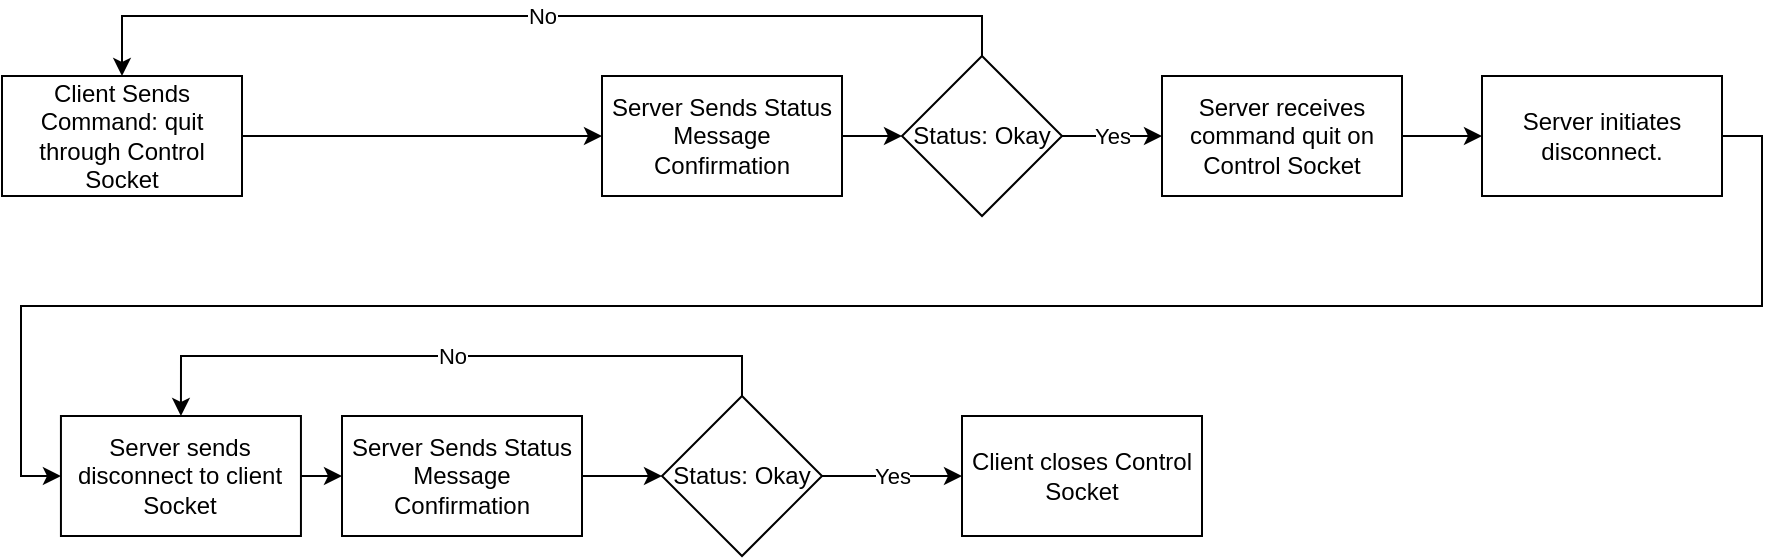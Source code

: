 <mxfile version="14.4.2" type="device"><diagram id="VicCjP9C5z60h8NR6XWv" name="Page-1"><mxGraphModel dx="1146" dy="594" grid="1" gridSize="10" guides="1" tooltips="1" connect="1" arrows="1" fold="1" page="1" pageScale="1" pageWidth="850" pageHeight="1100" math="0" shadow="0"><root><mxCell id="0"/><mxCell id="1" parent="0"/><mxCell id="uwPoR_n0p5myCNU0cdYA-2" style="edgeStyle=orthogonalEdgeStyle;rounded=0;orthogonalLoop=1;jettySize=auto;html=1;exitX=1;exitY=0.5;exitDx=0;exitDy=0;entryX=0;entryY=0.5;entryDx=0;entryDy=0;" parent="1" source="uwPoR_n0p5myCNU0cdYA-1" target="LuX14WJhDEVIaE0U8DrI-2" edge="1"><mxGeometry relative="1" as="geometry"><mxPoint x="500" y="169.793" as="targetPoint"/></mxGeometry></mxCell><mxCell id="uwPoR_n0p5myCNU0cdYA-1" value="Client Sends Command: quit through Control Socket" style="rounded=0;whiteSpace=wrap;html=1;" parent="1" vertex="1"><mxGeometry x="40" y="140" width="120" height="60" as="geometry"/></mxCell><mxCell id="uwPoR_n0p5myCNU0cdYA-4" style="edgeStyle=orthogonalEdgeStyle;rounded=0;orthogonalLoop=1;jettySize=auto;html=1;exitX=1;exitY=0.5;exitDx=0;exitDy=0;entryX=0;entryY=0.5;entryDx=0;entryDy=0;" parent="1" source="uwPoR_n0p5myCNU0cdYA-3" target="uwPoR_n0p5myCNU0cdYA-16" edge="1"><mxGeometry relative="1" as="geometry"><mxPoint x="1080" y="100" as="targetPoint"/></mxGeometry></mxCell><mxCell id="uwPoR_n0p5myCNU0cdYA-3" value="Server receives command quit on Control Socket" style="rounded=0;whiteSpace=wrap;html=1;" parent="1" vertex="1"><mxGeometry x="620" y="140" width="120" height="60" as="geometry"/></mxCell><mxCell id="yCRRMd3wQmD3Tu8o_QKB-1" value="Yes" style="edgeStyle=orthogonalEdgeStyle;rounded=0;orthogonalLoop=1;jettySize=auto;html=1;exitX=1;exitY=0.5;exitDx=0;exitDy=0;entryX=0;entryY=0.5;entryDx=0;entryDy=0;" parent="1" source="rqpiAxTSteAc_s92k7YW-1" target="rqpiAxTSteAc_s92k7YW-7" edge="1"><mxGeometry relative="1" as="geometry"><mxPoint x="510.53" y="340" as="targetPoint"/></mxGeometry></mxCell><mxCell id="uwPoR_n0p5myCNU0cdYA-5" value="Server sends disconnect to client Socket" style="rounded=0;whiteSpace=wrap;html=1;" parent="1" vertex="1"><mxGeometry x="69.47" y="310" width="120" height="60" as="geometry"/></mxCell><mxCell id="uwPoR_n0p5myCNU0cdYA-17" style="edgeStyle=orthogonalEdgeStyle;rounded=0;orthogonalLoop=1;jettySize=auto;html=1;exitX=1;exitY=0.5;exitDx=0;exitDy=0;entryX=0;entryY=0.5;entryDx=0;entryDy=0;" parent="1" source="uwPoR_n0p5myCNU0cdYA-16" target="uwPoR_n0p5myCNU0cdYA-5" edge="1"><mxGeometry relative="1" as="geometry"><mxPoint x="780" y="170" as="targetPoint"/></mxGeometry></mxCell><mxCell id="uwPoR_n0p5myCNU0cdYA-16" value="Server initiates disconnect." style="rounded=0;whiteSpace=wrap;html=1;" parent="1" vertex="1"><mxGeometry x="780" y="140" width="120" height="60" as="geometry"/></mxCell><mxCell id="LuX14WJhDEVIaE0U8DrI-3" value="Yes" style="edgeStyle=orthogonalEdgeStyle;rounded=0;orthogonalLoop=1;jettySize=auto;html=1;exitX=1;exitY=0.5;exitDx=0;exitDy=0;entryX=0;entryY=0.5;entryDx=0;entryDy=0;" parent="1" source="pnRsYCdoJdVrIQ0aqq4o-1" target="uwPoR_n0p5myCNU0cdYA-3" edge="1"><mxGeometry relative="1" as="geometry"/></mxCell><mxCell id="LuX14WJhDEVIaE0U8DrI-4" value="No" style="edgeStyle=orthogonalEdgeStyle;rounded=0;orthogonalLoop=1;jettySize=auto;html=1;exitX=0.5;exitY=0;exitDx=0;exitDy=0;entryX=0.5;entryY=0;entryDx=0;entryDy=0;" parent="1" source="pnRsYCdoJdVrIQ0aqq4o-1" target="uwPoR_n0p5myCNU0cdYA-1" edge="1"><mxGeometry relative="1" as="geometry"/></mxCell><mxCell id="pnRsYCdoJdVrIQ0aqq4o-1" value="Status: Okay" style="rhombus;whiteSpace=wrap;html=1;" parent="1" vertex="1"><mxGeometry x="490" y="130" width="80" height="80" as="geometry"/></mxCell><mxCell id="LuX14WJhDEVIaE0U8DrI-1" style="edgeStyle=orthogonalEdgeStyle;rounded=0;orthogonalLoop=1;jettySize=auto;html=1;exitX=1;exitY=0.5;exitDx=0;exitDy=0;entryX=0;entryY=0.5;entryDx=0;entryDy=0;" parent="1" source="LuX14WJhDEVIaE0U8DrI-2" target="pnRsYCdoJdVrIQ0aqq4o-1" edge="1"><mxGeometry relative="1" as="geometry"><mxPoint x="440" y="80" as="targetPoint"/></mxGeometry></mxCell><mxCell id="LuX14WJhDEVIaE0U8DrI-2" value="Server Sends Status Message Confirmation" style="rounded=0;whiteSpace=wrap;html=1;" parent="1" vertex="1"><mxGeometry x="340" y="140" width="120" height="60" as="geometry"/></mxCell><mxCell id="rqpiAxTSteAc_s92k7YW-5" value="No" style="edgeStyle=orthogonalEdgeStyle;rounded=0;orthogonalLoop=1;jettySize=auto;html=1;exitX=0.5;exitY=0;exitDx=0;exitDy=0;entryX=0.5;entryY=0;entryDx=0;entryDy=0;" parent="1" source="rqpiAxTSteAc_s92k7YW-1" target="uwPoR_n0p5myCNU0cdYA-5" edge="1"><mxGeometry relative="1" as="geometry"/></mxCell><mxCell id="rqpiAxTSteAc_s92k7YW-1" value="Status: Okay" style="rhombus;whiteSpace=wrap;html=1;" parent="1" vertex="1"><mxGeometry x="370" y="300" width="80" height="80" as="geometry"/></mxCell><mxCell id="rqpiAxTSteAc_s92k7YW-4" style="edgeStyle=orthogonalEdgeStyle;rounded=0;orthogonalLoop=1;jettySize=auto;html=1;exitX=1;exitY=0.5;exitDx=0;exitDy=0;entryX=0;entryY=0.5;entryDx=0;entryDy=0;" parent="1" source="v7ozx78YuQALoadXcZjA-1" target="rqpiAxTSteAc_s92k7YW-1" edge="1"><mxGeometry relative="1" as="geometry"><mxPoint x="370" y="340" as="targetPoint"/><mxPoint x="189.47" y="340" as="sourcePoint"/></mxGeometry></mxCell><mxCell id="rqpiAxTSteAc_s92k7YW-7" value="Client closes Control Socket" style="rounded=0;whiteSpace=wrap;html=1;" parent="1" vertex="1"><mxGeometry x="520" y="310" width="120" height="60" as="geometry"/></mxCell><mxCell id="v7ozx78YuQALoadXcZjA-1" value="Server Sends Status Message Confirmation" style="rounded=0;whiteSpace=wrap;html=1;" parent="1" vertex="1"><mxGeometry x="210" y="310" width="120" height="60" as="geometry"/></mxCell><mxCell id="v7ozx78YuQALoadXcZjA-2" style="edgeStyle=orthogonalEdgeStyle;rounded=0;orthogonalLoop=1;jettySize=auto;html=1;exitX=1;exitY=0.5;exitDx=0;exitDy=0;entryX=0;entryY=0.5;entryDx=0;entryDy=0;" parent="1" source="uwPoR_n0p5myCNU0cdYA-5" target="v7ozx78YuQALoadXcZjA-1" edge="1"><mxGeometry relative="1" as="geometry"><mxPoint x="350" y="340" as="targetPoint"/><mxPoint x="189.47" y="340" as="sourcePoint"/></mxGeometry></mxCell></root></mxGraphModel></diagram></mxfile>